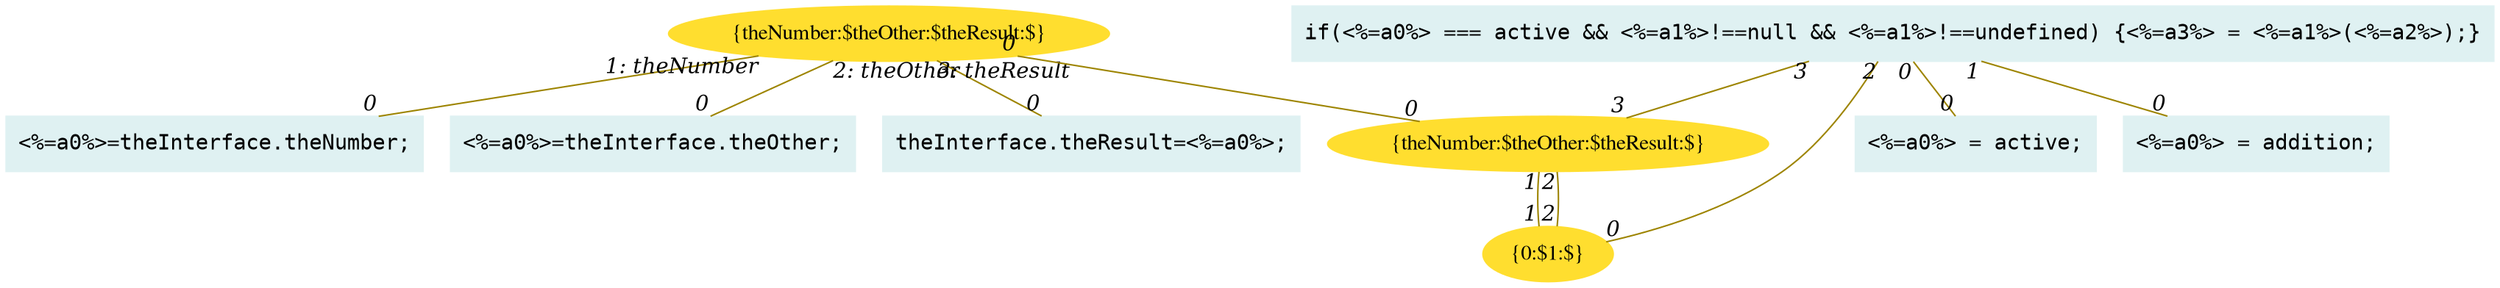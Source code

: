 digraph g{node_695 [shape="box", style="filled", color="#dff1f2", fontname="Courier", label="<%=a0%>=theInterface.theNumber;
" ]
node_697 [shape="box", style="filled", color="#dff1f2", fontname="Courier", label="<%=a0%>=theInterface.theOther;
" ]
node_699 [shape="box", style="filled", color="#dff1f2", fontname="Courier", label="theInterface.theResult=<%=a0%>;
" ]
node_701 [shape="ellipse", style="filled", color="#ffde2f", fontname="Times", label="{theNumber:$theOther:$theResult:$}" ]
node_716 [shape="ellipse", style="filled", color="#ffde2f", fontname="Times", label="{theNumber:$theOther:$theResult:$}" ]
node_723 [shape="ellipse", style="filled", color="#ffde2f", fontname="Times", label="{0:$1:$}" ]
node_739 [shape="box", style="filled", color="#dff1f2", fontname="Courier", label="<%=a0%> = active;
" ]
node_742 [shape="box", style="filled", color="#dff1f2", fontname="Courier", label="<%=a0%> = addition;
" ]
node_744 [shape="box", style="filled", color="#dff1f2", fontname="Courier", label="if(<%=a0%> === active && <%=a1%>!==null && <%=a1%>!==undefined) {<%=a3%> = <%=a1%>(<%=a2%>);}
" ]
node_701 -> node_695 [dir=none, arrowHead=none, fontname="Times-Italic", arrowsize=1, color="#9d8400", label="",  headlabel="0", taillabel="1: theNumber" ]
node_701 -> node_697 [dir=none, arrowHead=none, fontname="Times-Italic", arrowsize=1, color="#9d8400", label="",  headlabel="0", taillabel="2: theOther" ]
node_701 -> node_699 [dir=none, arrowHead=none, fontname="Times-Italic", arrowsize=1, color="#9d8400", label="",  headlabel="0", taillabel="3: theResult" ]
node_716 -> node_723 [dir=none, arrowHead=none, fontname="Times-Italic", arrowsize=1, color="#9d8400", label="",  headlabel="1", taillabel="1" ]
node_716 -> node_723 [dir=none, arrowHead=none, fontname="Times-Italic", arrowsize=1, color="#9d8400", label="",  headlabel="2", taillabel="2" ]
node_701 -> node_716 [dir=none, arrowHead=none, fontname="Times-Italic", arrowsize=1, color="#9d8400", label="",  headlabel="0", taillabel="0" ]
node_744 -> node_739 [dir=none, arrowHead=none, fontname="Times-Italic", arrowsize=1, color="#9d8400", label="",  headlabel="0", taillabel="0" ]
node_744 -> node_742 [dir=none, arrowHead=none, fontname="Times-Italic", arrowsize=1, color="#9d8400", label="",  headlabel="0", taillabel="1" ]
node_744 -> node_723 [dir=none, arrowHead=none, fontname="Times-Italic", arrowsize=1, color="#9d8400", label="",  headlabel="0", taillabel="2" ]
node_744 -> node_716 [dir=none, arrowHead=none, fontname="Times-Italic", arrowsize=1, color="#9d8400", label="",  headlabel="3", taillabel="3" ]
}